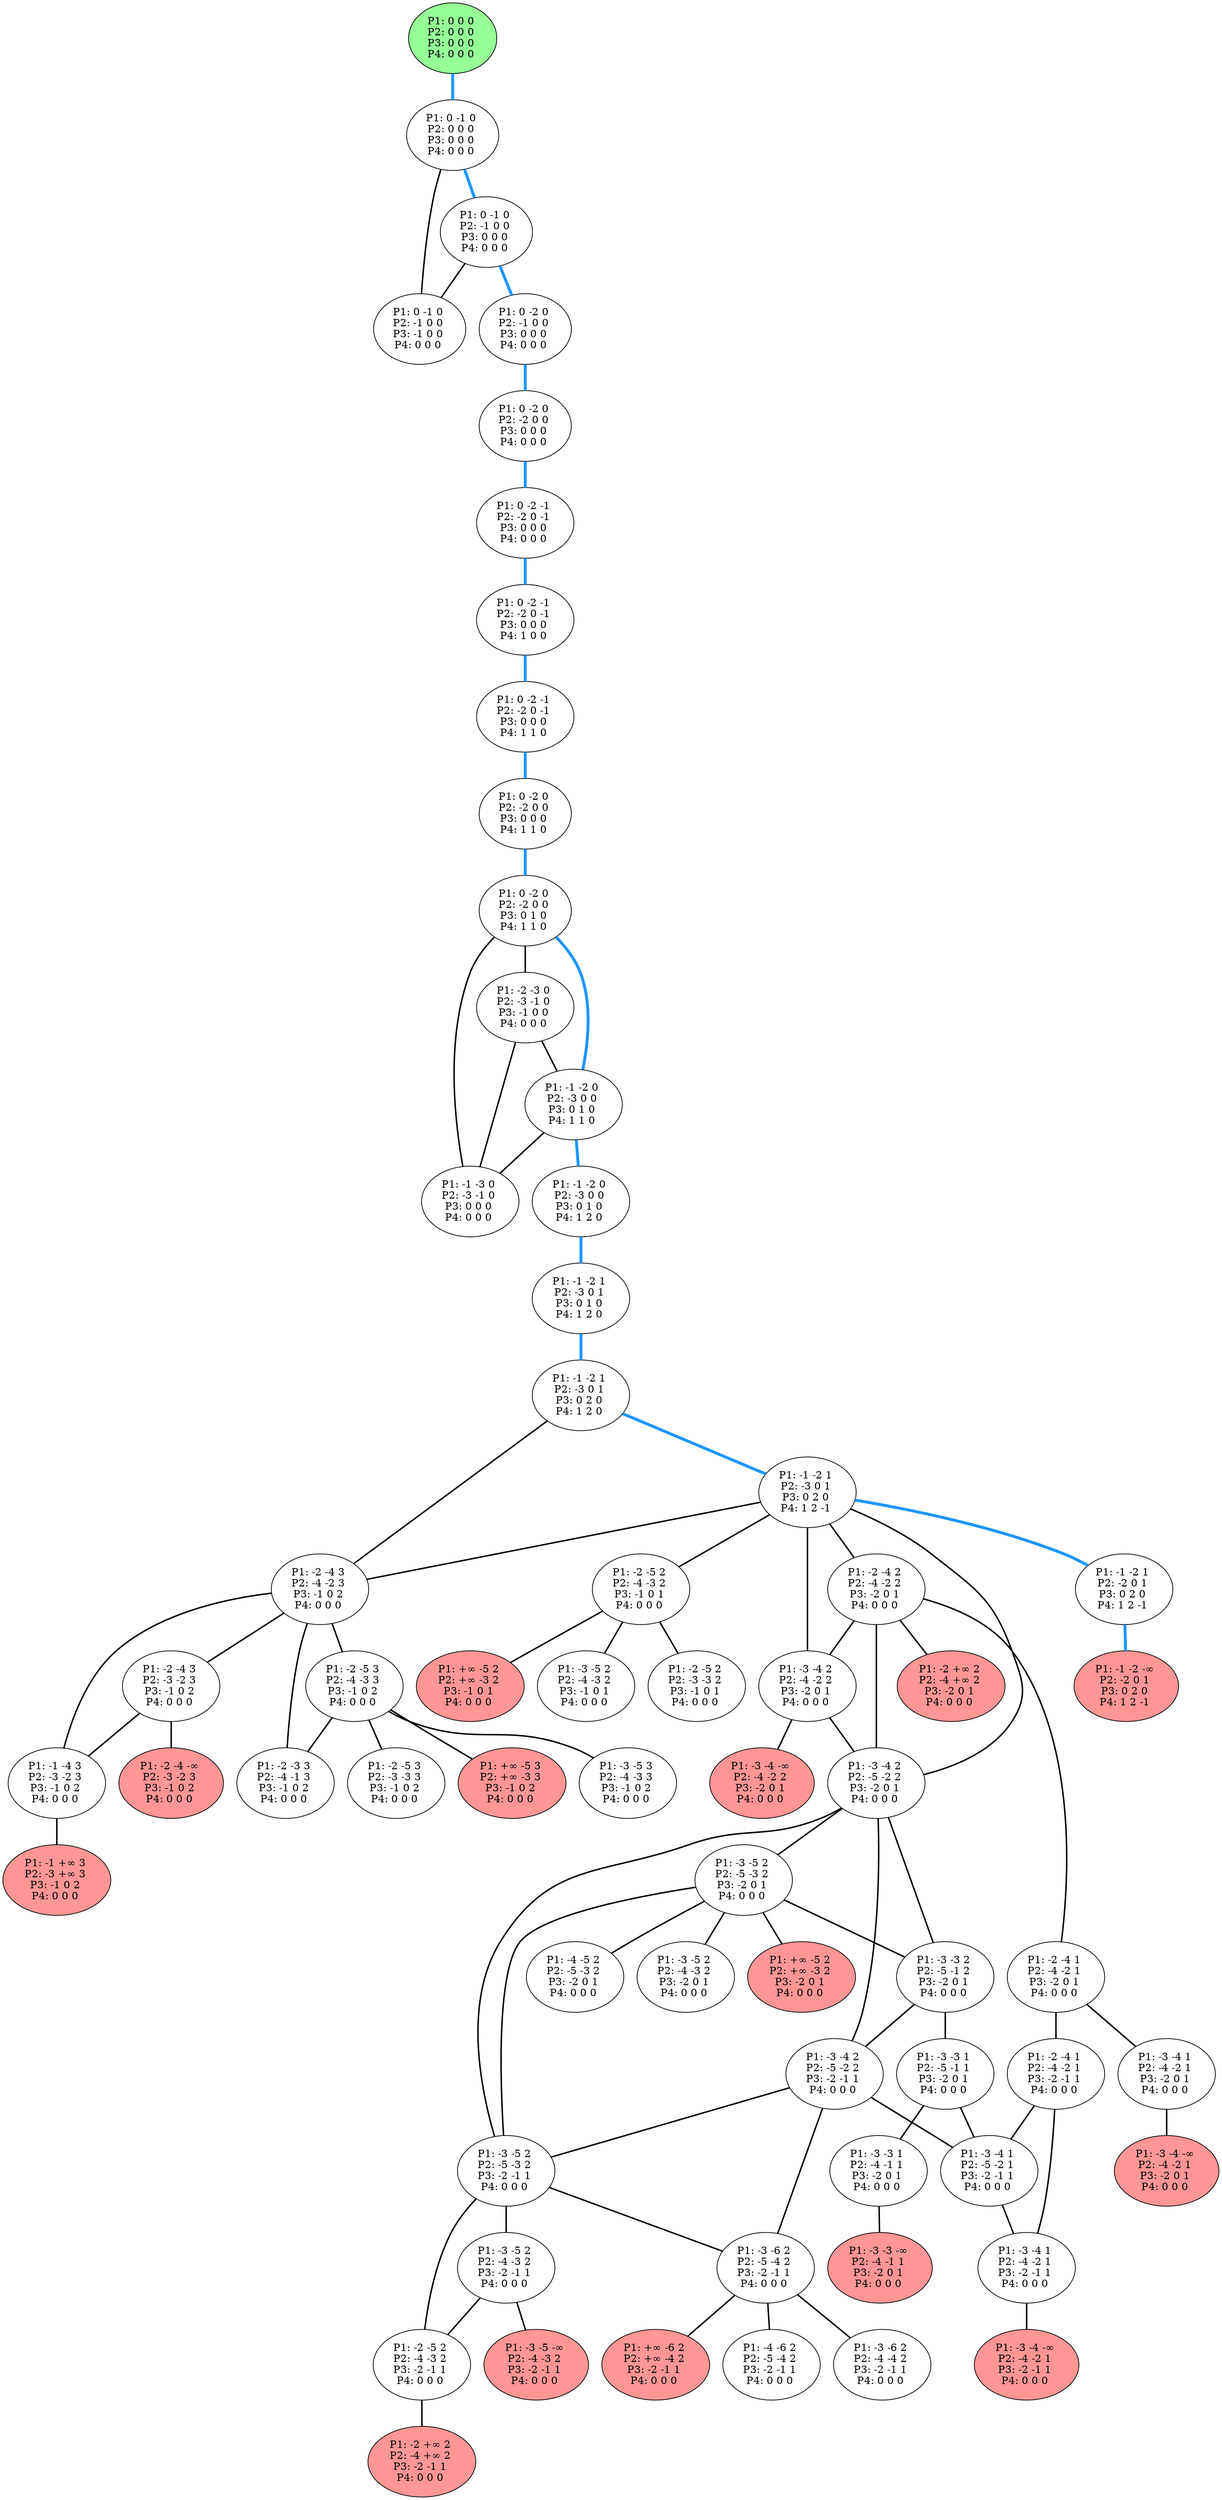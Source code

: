 graph G {
color = "black"
0 [label = "P1: 0 0 0 
P2: 0 0 0 
P3: 0 0 0 
P4: 0 0 0 
",  style="filled", fillcolor = "#96FF96"];
1 [label = "P1: 0 -1 0 
P2: 0 0 0 
P3: 0 0 0 
P4: 0 0 0 
"];
2 [label = "P1: 0 -1 0 
P2: -1 0 0 
P3: 0 0 0 
P4: 0 0 0 
"];
3 [label = "P1: 0 -1 0 
P2: -1 0 0 
P3: -1 0 0 
P4: 0 0 0 
"];
4 [label = "P1: 0 -2 0 
P2: -1 0 0 
P3: 0 0 0 
P4: 0 0 0 
"];
5 [label = "P1: 0 -2 0 
P2: -2 0 0 
P3: 0 0 0 
P4: 0 0 0 
"];
6 [label = "P1: 0 -2 -1 
P2: -2 0 -1 
P3: 0 0 0 
P4: 0 0 0 
"];
7 [label = "P1: 0 -2 -1 
P2: -2 0 -1 
P3: 0 0 0 
P4: 1 0 0 
"];
8 [label = "P1: 0 -2 -1 
P2: -2 0 -1 
P3: 0 0 0 
P4: 1 1 0 
"];
9 [label = "P1: 0 -2 0 
P2: -2 0 0 
P3: 0 0 0 
P4: 1 1 0 
"];
10 [label = "P1: 0 -2 0 
P2: -2 0 0 
P3: 0 1 0 
P4: 1 1 0 
"];
11 [label = "P1: -2 -3 0 
P2: -3 -1 0 
P3: -1 0 0 
P4: 0 0 0 
"];
12 [label = "P1: -1 -2 0 
P2: -3 0 0 
P3: 0 1 0 
P4: 1 1 0 
"];
13 [label = "P1: -1 -3 0 
P2: -3 -1 0 
P3: 0 0 0 
P4: 0 0 0 
"];
14 [label = "P1: -1 -2 0 
P2: -3 0 0 
P3: 0 1 0 
P4: 1 2 0 
"];
15 [label = "P1: -1 -2 1 
P2: -3 0 1 
P3: 0 1 0 
P4: 1 2 0 
"];
16 [label = "P1: -1 -2 1 
P2: -3 0 1 
P3: 0 2 0 
P4: 1 2 0 
"];
17 [label = "P1: -1 -2 1 
P2: -3 0 1 
P3: 0 2 0 
P4: 1 2 -1 
"];
18 [label = "P1: -2 -4 3 
P2: -4 -2 3 
P3: -1 0 2 
P4: 0 0 0 
"];
19 [label = "P1: -1 -2 1 
P2: -2 0 1 
P3: 0 2 0 
P4: 1 2 -1 
"];
1919 [label = "P1: -1 -2 -∞ 
P2: -2 0 1 
P3: 0 2 0 
P4: 1 2 -1 
",  style="filled", fillcolor = "#FF9696"];
20 [label = "P1: -2 -5 2 
P2: -4 -3 2 
P3: -1 0 1 
P4: 0 0 0 
"];
2020 [label = "P1: +∞ -5 2 
P2: +∞ -3 2 
P3: -1 0 1 
P4: 0 0 0 
",  style="filled", fillcolor = "#FF9696"];
21 [label = "P1: -2 -4 2 
P2: -4 -2 2 
P3: -2 0 1 
P4: 0 0 0 
"];
2121 [label = "P1: -2 +∞ 2 
P2: -4 +∞ 2 
P3: -2 0 1 
P4: 0 0 0 
",  style="filled", fillcolor = "#FF9696"];
22 [label = "P1: -3 -4 2 
P2: -4 -2 2 
P3: -2 0 1 
P4: 0 0 0 
"];
2222 [label = "P1: -3 -4 -∞ 
P2: -4 -2 2 
P3: -2 0 1 
P4: 0 0 0 
",  style="filled", fillcolor = "#FF9696"];
23 [label = "P1: -3 -4 2 
P2: -5 -2 2 
P3: -2 0 1 
P4: 0 0 0 
"];
24 [label = "P1: -2 -4 3 
P2: -3 -2 3 
P3: -1 0 2 
P4: 0 0 0 
"];
2424 [label = "P1: -2 -4 -∞ 
P2: -3 -2 3 
P3: -1 0 2 
P4: 0 0 0 
",  style="filled", fillcolor = "#FF9696"];
25 [label = "P1: -1 -4 3 
P2: -3 -2 3 
P3: -1 0 2 
P4: 0 0 0 
"];
2525 [label = "P1: -1 +∞ 3 
P2: -3 +∞ 3 
P3: -1 0 2 
P4: 0 0 0 
",  style="filled", fillcolor = "#FF9696"];
26 [label = "P1: -2 -5 3 
P2: -4 -3 3 
P3: -1 0 2 
P4: 0 0 0 
"];
2626 [label = "P1: +∞ -5 3 
P2: +∞ -3 3 
P3: -1 0 2 
P4: 0 0 0 
",  style="filled", fillcolor = "#FF9696"];
27 [label = "P1: -2 -3 3 
P2: -4 -1 3 
P3: -1 0 2 
P4: 0 0 0 
"];
28 [label = "P1: -3 -5 2 
P2: -4 -3 2 
P3: -1 0 1 
P4: 0 0 0 
"];
29 [label = "P1: -2 -5 2 
P2: -3 -3 2 
P3: -1 0 1 
P4: 0 0 0 
"];
30 [label = "P1: -2 -4 1 
P2: -4 -2 1 
P3: -2 0 1 
P4: 0 0 0 
"];
31 [label = "P1: -3 -5 2 
P2: -5 -3 2 
P3: -2 0 1 
P4: 0 0 0 
"];
3131 [label = "P1: +∞ -5 2 
P2: +∞ -3 2 
P3: -2 0 1 
P4: 0 0 0 
",  style="filled", fillcolor = "#FF9696"];
32 [label = "P1: -3 -3 2 
P2: -5 -1 2 
P3: -2 0 1 
P4: 0 0 0 
"];
33 [label = "P1: -3 -4 2 
P2: -5 -2 2 
P3: -2 -1 1 
P4: 0 0 0 
"];
34 [label = "P1: -3 -5 2 
P2: -5 -3 2 
P3: -2 -1 1 
P4: 0 0 0 
"];
35 [label = "P1: -3 -5 3 
P2: -4 -3 3 
P3: -1 0 2 
P4: 0 0 0 
"];
36 [label = "P1: -2 -5 3 
P2: -3 -3 3 
P3: -1 0 2 
P4: 0 0 0 
"];
37 [label = "P1: -2 -4 1 
P2: -4 -2 1 
P3: -2 -1 1 
P4: 0 0 0 
"];
38 [label = "P1: -3 -4 1 
P2: -4 -2 1 
P3: -2 0 1 
P4: 0 0 0 
"];
3838 [label = "P1: -3 -4 -∞ 
P2: -4 -2 1 
P3: -2 0 1 
P4: 0 0 0 
",  style="filled", fillcolor = "#FF9696"];
39 [label = "P1: -4 -5 2 
P2: -5 -3 2 
P3: -2 0 1 
P4: 0 0 0 
"];
40 [label = "P1: -3 -5 2 
P2: -4 -3 2 
P3: -2 0 1 
P4: 0 0 0 
"];
41 [label = "P1: -3 -3 1 
P2: -5 -1 1 
P3: -2 0 1 
P4: 0 0 0 
"];
42 [label = "P1: -3 -6 2 
P2: -5 -4 2 
P3: -2 -1 1 
P4: 0 0 0 
"];
4242 [label = "P1: +∞ -6 2 
P2: +∞ -4 2 
P3: -2 -1 1 
P4: 0 0 0 
",  style="filled", fillcolor = "#FF9696"];
43 [label = "P1: -3 -4 1 
P2: -5 -2 1 
P3: -2 -1 1 
P4: 0 0 0 
"];
44 [label = "P1: -3 -5 2 
P2: -4 -3 2 
P3: -2 -1 1 
P4: 0 0 0 
"];
4444 [label = "P1: -3 -5 -∞ 
P2: -4 -3 2 
P3: -2 -1 1 
P4: 0 0 0 
",  style="filled", fillcolor = "#FF9696"];
45 [label = "P1: -2 -5 2 
P2: -4 -3 2 
P3: -2 -1 1 
P4: 0 0 0 
"];
4545 [label = "P1: -2 +∞ 2 
P2: -4 +∞ 2 
P3: -2 -1 1 
P4: 0 0 0 
",  style="filled", fillcolor = "#FF9696"];
46 [label = "P1: -3 -4 1 
P2: -4 -2 1 
P3: -2 -1 1 
P4: 0 0 0 
"];
4646 [label = "P1: -3 -4 -∞ 
P2: -4 -2 1 
P3: -2 -1 1 
P4: 0 0 0 
",  style="filled", fillcolor = "#FF9696"];
47 [label = "P1: -3 -3 1 
P2: -4 -1 1 
P3: -2 0 1 
P4: 0 0 0 
"];
4747 [label = "P1: -3 -3 -∞ 
P2: -4 -1 1 
P3: -2 0 1 
P4: 0 0 0 
",  style="filled", fillcolor = "#FF9696"];
48 [label = "P1: -4 -6 2 
P2: -5 -4 2 
P3: -2 -1 1 
P4: 0 0 0 
"];
49 [label = "P1: -3 -6 2 
P2: -4 -4 2 
P3: -2 -1 1 
P4: 0 0 0 
"];
edge [style=bold];
0 -- 1 [color="#1E96FF", penwidth=4.0];

1 -- 2 [color="#1E96FF", penwidth=4.0];
1 -- 3 [color=black];

2 -- 4 [color="#1E96FF", penwidth=4.0];
2 -- 3 [color=black];


4 -- 5 [color="#1E96FF", penwidth=4.0];

5 -- 6 [color="#1E96FF", penwidth=4.0];

6 -- 7 [color="#1E96FF", penwidth=4.0];

7 -- 8 [color="#1E96FF", penwidth=4.0];

8 -- 9 [color="#1E96FF", penwidth=4.0];

9 -- 10 [color="#1E96FF", penwidth=4.0];

10 -- 11 [color=black];
10 -- 12 [color="#1E96FF", penwidth=4.0];
10 -- 13 [color=black];

11 -- 12 [color=black];
11 -- 13 [color=black];

12 -- 13 [color=black];
12 -- 14 [color="#1E96FF", penwidth=4.0];


14 -- 15 [color="#1E96FF", penwidth=4.0];

15 -- 16 [color="#1E96FF", penwidth=4.0];

16 -- 17 [color="#1E96FF", penwidth=4.0];
16 -- 18 [color=black];

17 -- 19 [color="#1E96FF", penwidth=4.0];
17 -- 20 [color=black];
17 -- 21 [color=black];
17 -- 22 [color=black];
17 -- 23 [color=black];
17 -- 18 [color=black];

18 -- 24 [color=black];
18 -- 25 [color=black];
18 -- 26 [color=black];
18 -- 27 [color=black];


19 -- 1919 [color="#1E96FF", penwidth=4.0];
20 -- 28 [color=black];
20 -- 29 [color=black];

20 -- 2020 [color=black];
21 -- 22 [color=black];
21 -- 23 [color=black];
21 -- 30 [color=black];

21 -- 2121 [color=black];
22 -- 23 [color=black];

22 -- 2222 [color=black];
23 -- 31 [color=black];
23 -- 32 [color=black];
23 -- 33 [color=black];
23 -- 34 [color=black];

24 -- 25 [color=black];

24 -- 2424 [color=black];

25 -- 2525 [color=black];
26 -- 35 [color=black];
26 -- 36 [color=black];
26 -- 27 [color=black];

26 -- 2626 [color=black];



30 -- 37 [color=black];
30 -- 38 [color=black];

31 -- 39 [color=black];
31 -- 40 [color=black];
31 -- 32 [color=black];
31 -- 34 [color=black];

31 -- 3131 [color=black];
32 -- 41 [color=black];
32 -- 33 [color=black];

33 -- 34 [color=black];
33 -- 42 [color=black];
33 -- 43 [color=black];

34 -- 44 [color=black];
34 -- 45 [color=black];
34 -- 42 [color=black];



37 -- 43 [color=black];
37 -- 46 [color=black];


38 -- 3838 [color=black];


41 -- 47 [color=black];
41 -- 43 [color=black];

42 -- 48 [color=black];
42 -- 49 [color=black];

42 -- 4242 [color=black];
43 -- 46 [color=black];

44 -- 45 [color=black];

44 -- 4444 [color=black];

45 -- 4545 [color=black];

46 -- 4646 [color=black];

47 -- 4747 [color=black];


}

